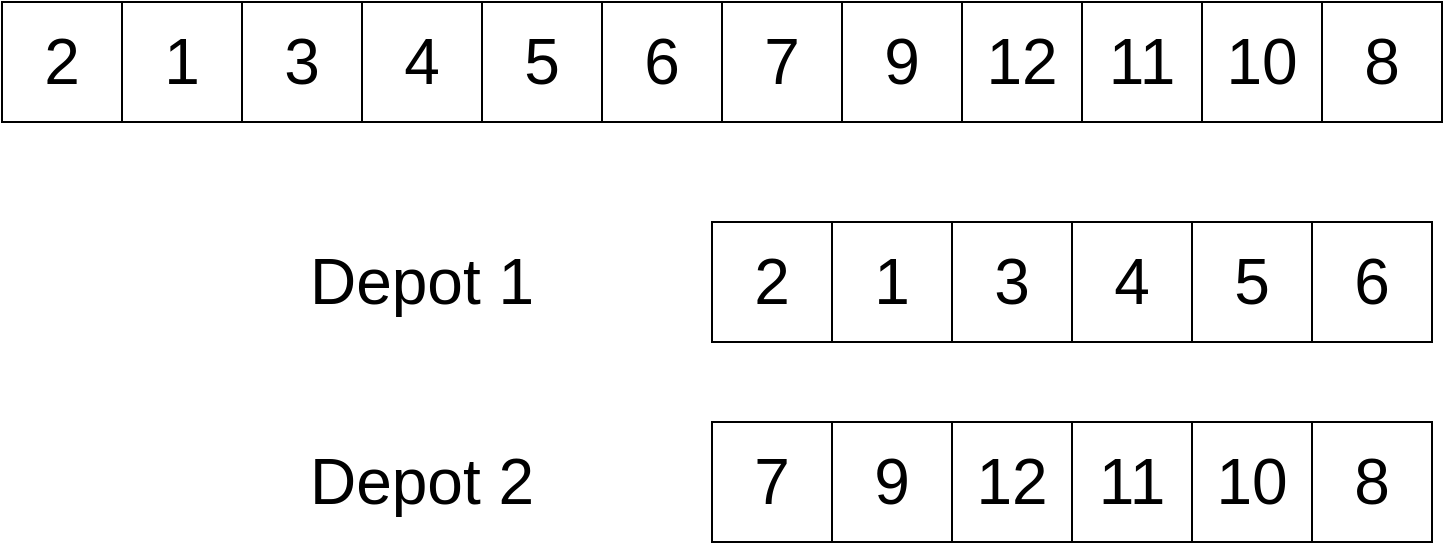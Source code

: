 <mxfile version="14.0.1" type="device"><diagram id="xfsYq8l6Nz-4sB4LuaAN" name="Page-1"><mxGraphModel dx="1422" dy="705" grid="1" gridSize="10" guides="1" tooltips="1" connect="1" arrows="1" fold="1" page="1" pageScale="1" pageWidth="850" pageHeight="1100" math="0" shadow="0"><root><mxCell id="0"/><mxCell id="1" parent="0"/><mxCell id="QOHzw4Z933pNpcGOoUgG-1" value="&lt;font style=&quot;font-size: 32px&quot;&gt;2&lt;/font&gt;" style="rounded=0;whiteSpace=wrap;html=1;" parent="1" vertex="1"><mxGeometry x="70" y="40" width="60" height="60" as="geometry"/></mxCell><mxCell id="QOHzw4Z933pNpcGOoUgG-11" value="&lt;font style=&quot;font-size: 32px&quot;&gt;1&lt;/font&gt;" style="rounded=0;whiteSpace=wrap;html=1;" parent="1" vertex="1"><mxGeometry x="130" y="40" width="60" height="60" as="geometry"/></mxCell><mxCell id="QOHzw4Z933pNpcGOoUgG-12" value="&lt;font style=&quot;font-size: 32px&quot;&gt;3&lt;/font&gt;" style="rounded=0;whiteSpace=wrap;html=1;" parent="1" vertex="1"><mxGeometry x="190" y="40" width="60" height="60" as="geometry"/></mxCell><mxCell id="QOHzw4Z933pNpcGOoUgG-13" value="&lt;font style=&quot;font-size: 32px&quot;&gt;4&lt;/font&gt;" style="rounded=0;whiteSpace=wrap;html=1;fillColor=#FFFFFF;" parent="1" vertex="1"><mxGeometry x="250" y="40" width="60" height="60" as="geometry"/></mxCell><mxCell id="QOHzw4Z933pNpcGOoUgG-14" value="&lt;font style=&quot;font-size: 32px&quot;&gt;5&lt;/font&gt;" style="rounded=0;whiteSpace=wrap;html=1;fillColor=#FFFFFF;" parent="1" vertex="1"><mxGeometry x="310" y="40" width="60" height="60" as="geometry"/></mxCell><mxCell id="QOHzw4Z933pNpcGOoUgG-15" value="&lt;font style=&quot;font-size: 32px&quot;&gt;6&lt;/font&gt;" style="rounded=0;whiteSpace=wrap;html=1;fillColor=#FFFFFF;" parent="1" vertex="1"><mxGeometry x="370" y="40" width="60" height="60" as="geometry"/></mxCell><mxCell id="QOHzw4Z933pNpcGOoUgG-17" value="&lt;font style=&quot;font-size: 32px&quot;&gt;7&lt;/font&gt;" style="rounded=0;whiteSpace=wrap;html=1;fillColor=#FFFFFF;" parent="1" vertex="1"><mxGeometry x="430" y="40" width="60" height="60" as="geometry"/></mxCell><mxCell id="QOHzw4Z933pNpcGOoUgG-18" value="&lt;font style=&quot;font-size: 32px&quot;&gt;9&lt;/font&gt;" style="rounded=0;whiteSpace=wrap;html=1;fillColor=#FFFFFF;" parent="1" vertex="1"><mxGeometry x="490" y="40" width="60" height="60" as="geometry"/></mxCell><mxCell id="QOHzw4Z933pNpcGOoUgG-19" value="&lt;font style=&quot;font-size: 32px&quot;&gt;12&lt;/font&gt;" style="rounded=0;whiteSpace=wrap;html=1;fillColor=#FFFFFF;" parent="1" vertex="1"><mxGeometry x="550" y="40" width="60" height="60" as="geometry"/></mxCell><mxCell id="QOHzw4Z933pNpcGOoUgG-20" value="&lt;font style=&quot;font-size: 32px&quot;&gt;11&lt;/font&gt;" style="rounded=0;whiteSpace=wrap;html=1;fillColor=#FFFFFF;" parent="1" vertex="1"><mxGeometry x="610" y="40" width="60" height="60" as="geometry"/></mxCell><mxCell id="QOHzw4Z933pNpcGOoUgG-21" value="&lt;font style=&quot;font-size: 32px&quot;&gt;10&lt;/font&gt;" style="rounded=0;whiteSpace=wrap;html=1;" parent="1" vertex="1"><mxGeometry x="670" y="40" width="60" height="60" as="geometry"/></mxCell><mxCell id="QOHzw4Z933pNpcGOoUgG-22" value="&lt;font style=&quot;font-size: 32px&quot;&gt;8&lt;/font&gt;" style="rounded=0;whiteSpace=wrap;html=1;" parent="1" vertex="1"><mxGeometry x="730" y="40" width="60" height="60" as="geometry"/></mxCell><mxCell id="XIAi5rGjUhf5QrICsyyx-89" value="&lt;font style=&quot;font-size: 32px&quot;&gt;2&lt;/font&gt;" style="rounded=0;whiteSpace=wrap;html=1;" vertex="1" parent="1"><mxGeometry x="425" y="150" width="60" height="60" as="geometry"/></mxCell><mxCell id="XIAi5rGjUhf5QrICsyyx-90" value="&lt;font style=&quot;font-size: 32px&quot;&gt;1&lt;/font&gt;" style="rounded=0;whiteSpace=wrap;html=1;" vertex="1" parent="1"><mxGeometry x="485" y="150" width="60" height="60" as="geometry"/></mxCell><mxCell id="XIAi5rGjUhf5QrICsyyx-91" value="&lt;font style=&quot;font-size: 32px&quot;&gt;3&lt;/font&gt;" style="rounded=0;whiteSpace=wrap;html=1;" vertex="1" parent="1"><mxGeometry x="545" y="150" width="60" height="60" as="geometry"/></mxCell><mxCell id="XIAi5rGjUhf5QrICsyyx-92" value="&lt;font style=&quot;font-size: 32px&quot;&gt;4&lt;/font&gt;" style="rounded=0;whiteSpace=wrap;html=1;fillColor=#FFFFFF;" vertex="1" parent="1"><mxGeometry x="605" y="150" width="60" height="60" as="geometry"/></mxCell><mxCell id="XIAi5rGjUhf5QrICsyyx-93" value="&lt;font style=&quot;font-size: 32px&quot;&gt;5&lt;/font&gt;" style="rounded=0;whiteSpace=wrap;html=1;fillColor=#FFFFFF;" vertex="1" parent="1"><mxGeometry x="665" y="150" width="60" height="60" as="geometry"/></mxCell><mxCell id="XIAi5rGjUhf5QrICsyyx-94" value="&lt;font style=&quot;font-size: 32px&quot;&gt;6&lt;/font&gt;" style="rounded=0;whiteSpace=wrap;html=1;fillColor=#FFFFFF;" vertex="1" parent="1"><mxGeometry x="725" y="150" width="60" height="60" as="geometry"/></mxCell><mxCell id="XIAi5rGjUhf5QrICsyyx-100" value="&lt;font style=&quot;font-size: 32px&quot;&gt;7&lt;/font&gt;" style="rounded=0;whiteSpace=wrap;html=1;fillColor=#FFFFFF;" vertex="1" parent="1"><mxGeometry x="425" y="250" width="60" height="60" as="geometry"/></mxCell><mxCell id="XIAi5rGjUhf5QrICsyyx-101" value="&lt;font style=&quot;font-size: 32px&quot;&gt;9&lt;/font&gt;" style="rounded=0;whiteSpace=wrap;html=1;fillColor=#FFFFFF;" vertex="1" parent="1"><mxGeometry x="485" y="250" width="60" height="60" as="geometry"/></mxCell><mxCell id="XIAi5rGjUhf5QrICsyyx-102" value="&lt;font style=&quot;font-size: 32px&quot;&gt;12&lt;/font&gt;" style="rounded=0;whiteSpace=wrap;html=1;fillColor=#FFFFFF;" vertex="1" parent="1"><mxGeometry x="545" y="250" width="60" height="60" as="geometry"/></mxCell><mxCell id="XIAi5rGjUhf5QrICsyyx-103" value="&lt;font style=&quot;font-size: 32px&quot;&gt;11&lt;/font&gt;" style="rounded=0;whiteSpace=wrap;html=1;fillColor=#FFFFFF;" vertex="1" parent="1"><mxGeometry x="605" y="250" width="60" height="60" as="geometry"/></mxCell><mxCell id="XIAi5rGjUhf5QrICsyyx-104" value="&lt;font style=&quot;font-size: 32px&quot;&gt;10&lt;/font&gt;" style="rounded=0;whiteSpace=wrap;html=1;" vertex="1" parent="1"><mxGeometry x="665" y="250" width="60" height="60" as="geometry"/></mxCell><mxCell id="XIAi5rGjUhf5QrICsyyx-105" value="&lt;font style=&quot;font-size: 32px&quot;&gt;8&lt;/font&gt;" style="rounded=0;whiteSpace=wrap;html=1;" vertex="1" parent="1"><mxGeometry x="725" y="250" width="60" height="60" as="geometry"/></mxCell><mxCell id="XIAi5rGjUhf5QrICsyyx-106" value="&lt;font style=&quot;font-size: 32px&quot;&gt;Depot 1&lt;/font&gt;" style="text;html=1;strokeColor=none;fillColor=none;align=center;verticalAlign=middle;whiteSpace=wrap;rounded=0;" vertex="1" parent="1"><mxGeometry x="185" y="170" width="190" height="20" as="geometry"/></mxCell><mxCell id="XIAi5rGjUhf5QrICsyyx-107" value="&lt;font style=&quot;font-size: 32px&quot;&gt;Depot 2&lt;/font&gt;" style="text;html=1;strokeColor=none;fillColor=none;align=center;verticalAlign=middle;whiteSpace=wrap;rounded=0;" vertex="1" parent="1"><mxGeometry x="185" y="270" width="190" height="20" as="geometry"/></mxCell></root></mxGraphModel></diagram></mxfile>